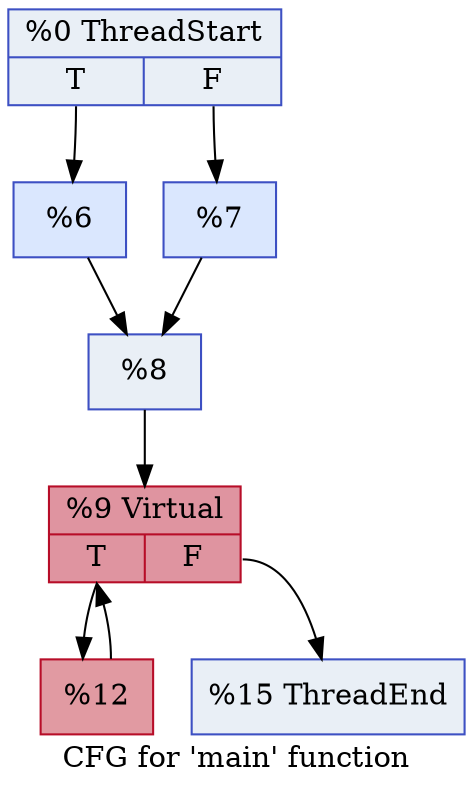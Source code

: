 digraph "CFG for 'main' function" {
	label="CFG for 'main' function";

	Node0x555ce5ce8550 [shape=record,color="#3d50c3ff", style=filled, fillcolor="#cedaeb70",label="{%0 ThreadStart|{<s0>T|<s1>F}}"];
	Node0x555ce5ce8550:s0 -> Node0x555ce5ce89e0;
	Node0x555ce5ce8550:s1 -> Node0x555ce5ce8a30;
	Node0x555ce5ce89e0 [shape=record,color="#3d50c3ff", style=filled, fillcolor="#abc8fd70",label="{%6 }"];
	Node0x555ce5ce89e0 -> Node0x555ce5ce8c00;
	Node0x555ce5ce8a30 [shape=record,color="#3d50c3ff", style=filled, fillcolor="#abc8fd70",label="{%7 }"];
	Node0x555ce5ce8a30 -> Node0x555ce5ce8c00;
	Node0x555ce5ce8c00 [shape=record,color="#3d50c3ff", style=filled, fillcolor="#cedaeb70",label="{%8 }"];
	Node0x555ce5ce8c00 -> Node0x555ce5ce9070;
	Node0x555ce5ce9070 [shape=record,color="#b70d28ff", style=filled, fillcolor="#b70d2870",label="{%9 Virtual|{<s0>T|<s1>F}}"];
	Node0x555ce5ce9070:s0 -> Node0x555ce5ce9230;
	Node0x555ce5ce9070:s1 -> Node0x555ce5ce9280;
	Node0x555ce5ce9230 [shape=record,color="#b70d28ff", style=filled, fillcolor="#bb1b2c70",label="{%12 }"];
	Node0x555ce5ce9230 -> Node0x555ce5ce9070;
	Node0x555ce5ce9280 [shape=record,color="#3d50c3ff", style=filled, fillcolor="#cedaeb70",label="{%15 ThreadEnd}"];
}
